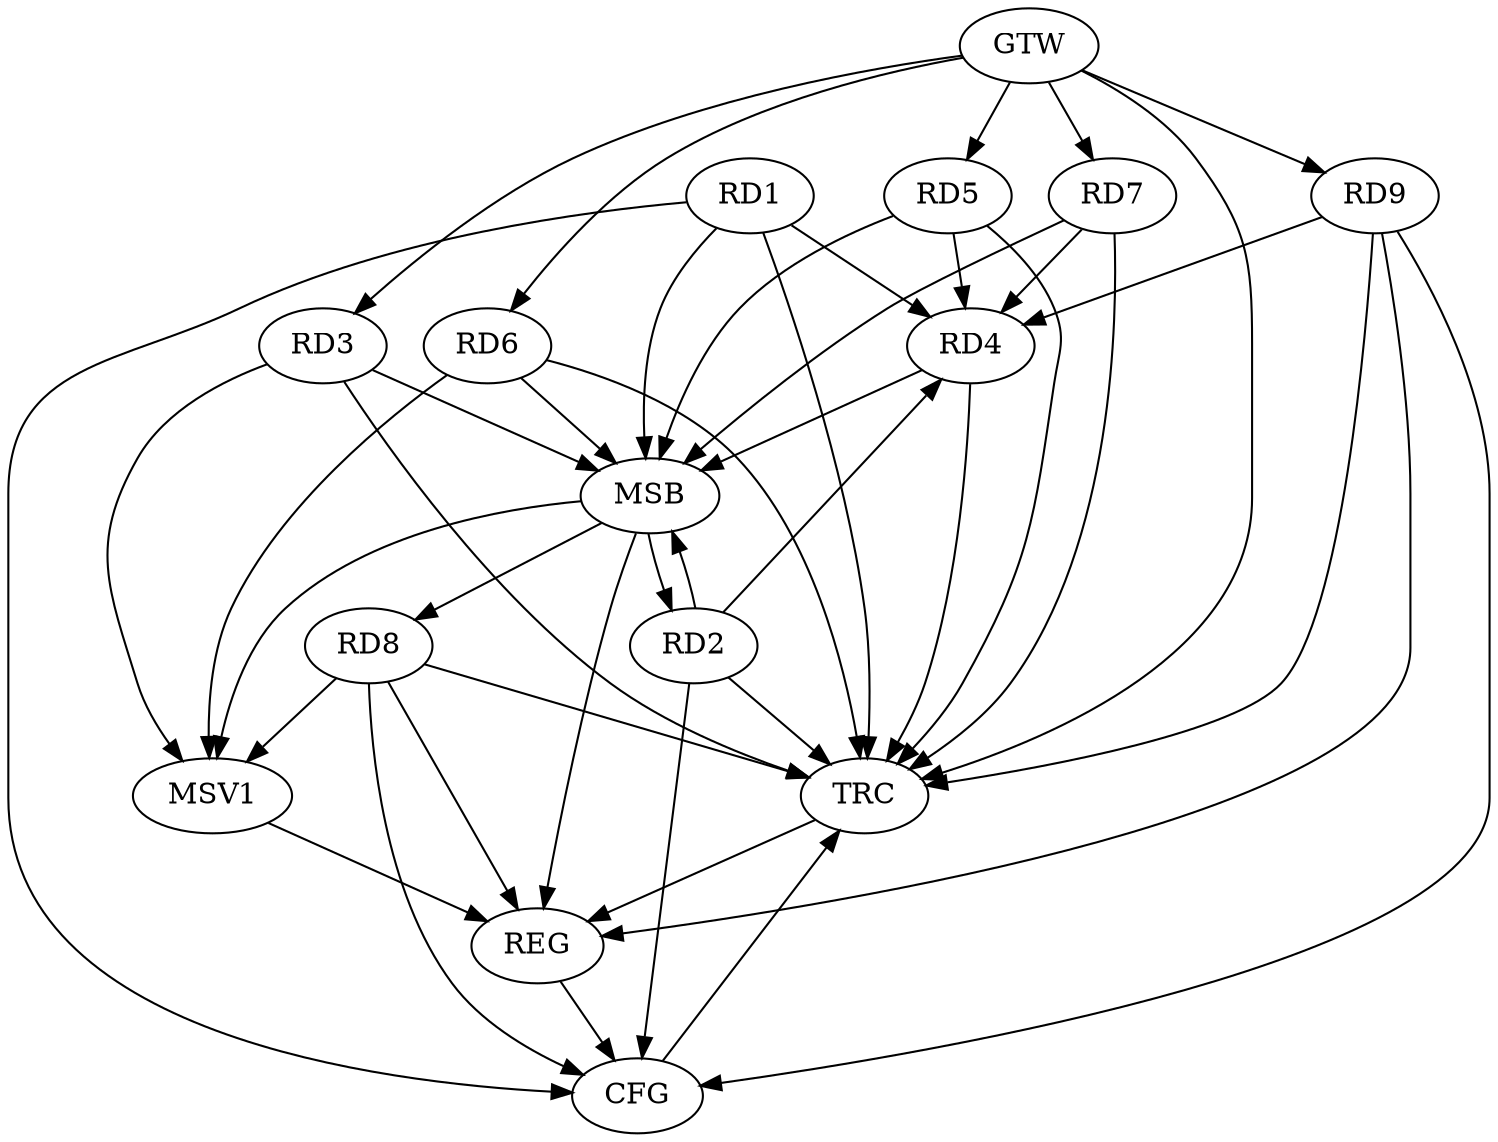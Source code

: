 strict digraph G {
  RD1 [ label="RD1" ];
  RD2 [ label="RD2" ];
  RD3 [ label="RD3" ];
  RD4 [ label="RD4" ];
  RD5 [ label="RD5" ];
  RD6 [ label="RD6" ];
  RD7 [ label="RD7" ];
  RD8 [ label="RD8" ];
  RD9 [ label="RD9" ];
  GTW [ label="GTW" ];
  REG [ label="REG" ];
  MSB [ label="MSB" ];
  CFG [ label="CFG" ];
  TRC [ label="TRC" ];
  MSV1 [ label="MSV1" ];
  GTW -> RD3;
  GTW -> RD5;
  GTW -> RD6;
  GTW -> RD7;
  GTW -> RD9;
  RD8 -> REG;
  RD9 -> REG;
  RD1 -> MSB;
  MSB -> RD8;
  MSB -> REG;
  RD2 -> MSB;
  RD3 -> MSB;
  RD4 -> MSB;
  RD5 -> MSB;
  RD6 -> MSB;
  MSB -> RD2;
  RD7 -> MSB;
  RD9 -> CFG;
  RD8 -> CFG;
  RD1 -> CFG;
  RD2 -> CFG;
  REG -> CFG;
  RD1 -> TRC;
  RD2 -> TRC;
  RD3 -> TRC;
  RD4 -> TRC;
  RD5 -> TRC;
  RD6 -> TRC;
  RD7 -> TRC;
  RD8 -> TRC;
  RD9 -> TRC;
  GTW -> TRC;
  CFG -> TRC;
  TRC -> REG;
  RD9 -> RD4;
  RD5 -> RD4;
  RD2 -> RD4;
  RD7 -> RD4;
  RD1 -> RD4;
  RD8 -> MSV1;
  MSB -> MSV1;
  RD3 -> MSV1;
  RD6 -> MSV1;
  MSV1 -> REG;
}
